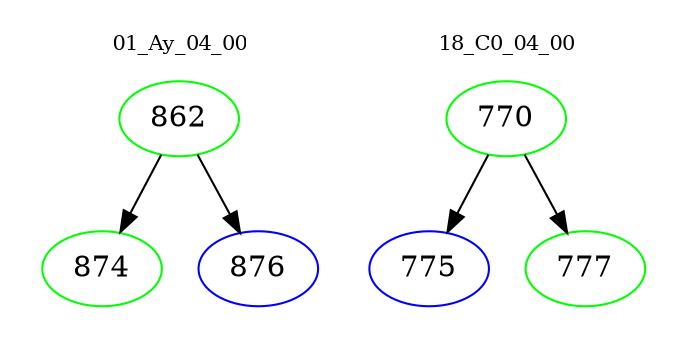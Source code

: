 digraph{
subgraph cluster_0 {
color = white
label = "01_Ay_04_00";
fontsize=10;
T0_862 [label="862", color="green"]
T0_862 -> T0_874 [color="black"]
T0_874 [label="874", color="green"]
T0_862 -> T0_876 [color="black"]
T0_876 [label="876", color="blue"]
}
subgraph cluster_1 {
color = white
label = "18_C0_04_00";
fontsize=10;
T1_770 [label="770", color="green"]
T1_770 -> T1_775 [color="black"]
T1_775 [label="775", color="blue"]
T1_770 -> T1_777 [color="black"]
T1_777 [label="777", color="green"]
}
}
